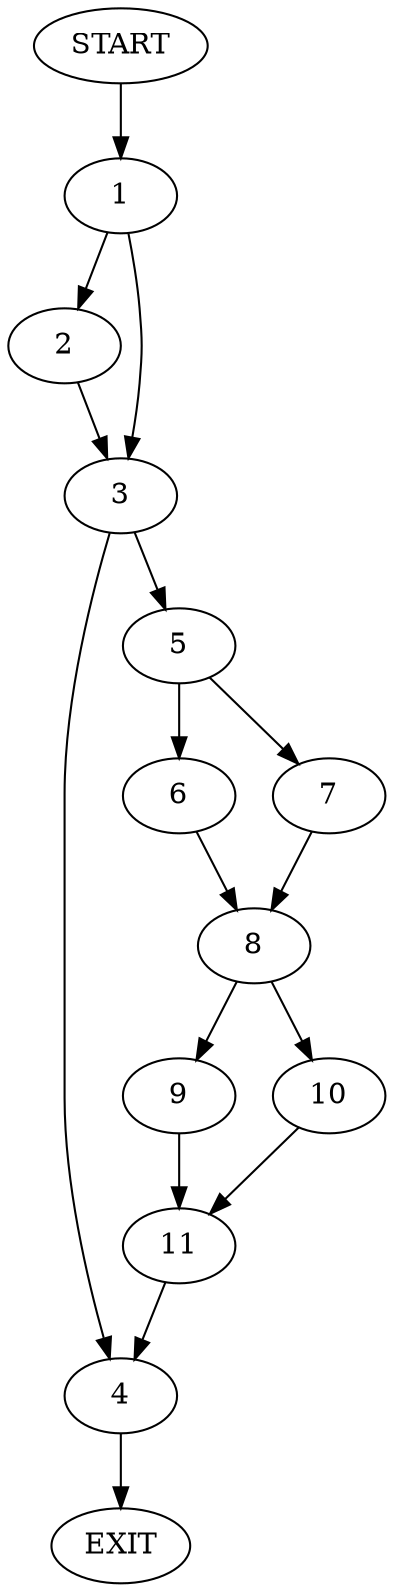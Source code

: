 digraph {
0 [label="START"]
12 [label="EXIT"]
0 -> 1
1 -> 2
1 -> 3
3 -> 4
3 -> 5
2 -> 3
5 -> 6
5 -> 7
4 -> 12
6 -> 8
7 -> 8
8 -> 9
8 -> 10
9 -> 11
10 -> 11
11 -> 4
}
